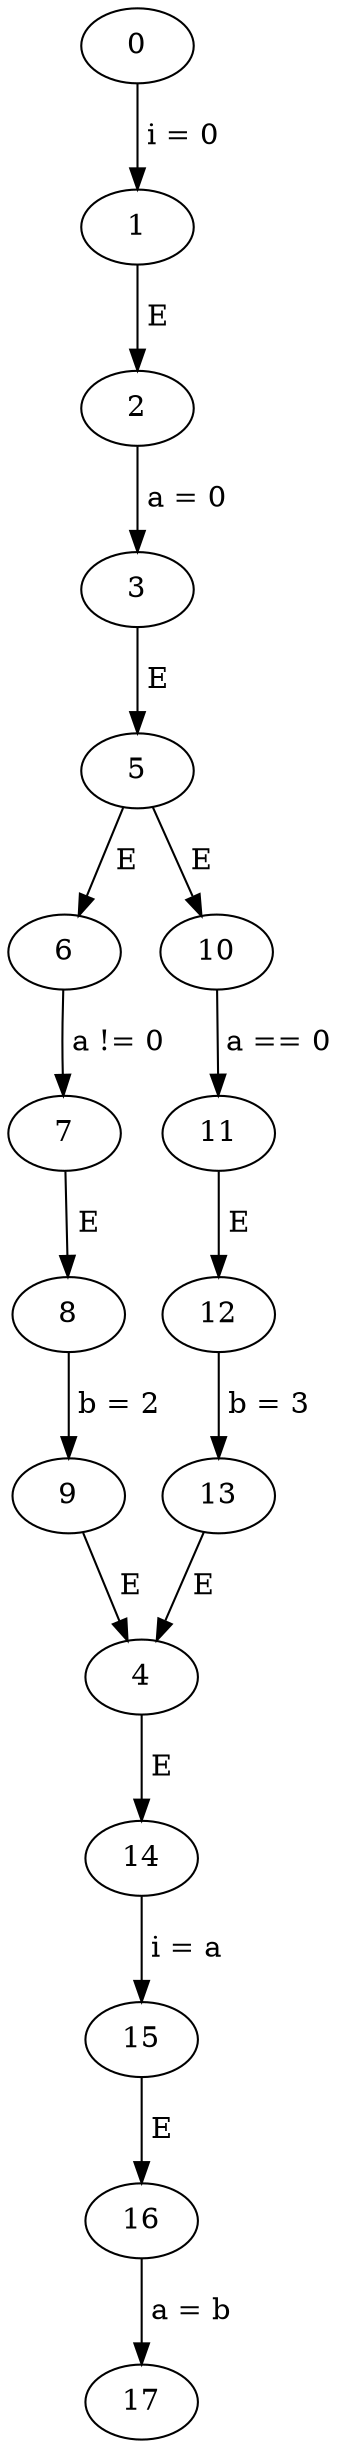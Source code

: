 // if
digraph {
	11 -> 12 [label=" E "]
	9 -> 4 [label=" E "]
	13 -> 4 [label=" E "]
	8 -> 9 [label=" b = 2 "]
	0 -> 1 [label=" i = 0 "]
	12 -> 13 [label=" b = 3 "]
	14 -> 15 [label=" i = a "]
	1 -> 2 [label=" E "]
	7 -> 8 [label=" E "]
	2 -> 3 [label=" a = 0 "]
	5 -> 6 [label=" E "]
	4 -> 14 [label=" E "]
	10 -> 11 [label=" a == 0 "]
	3 -> 5 [label=" E "]
	16 -> 17 [label=" a = b "]
	6 -> 7 [label=" a != 0 "]
	5 -> 10 [label=" E "]
	15 -> 16 [label=" E "]
}

